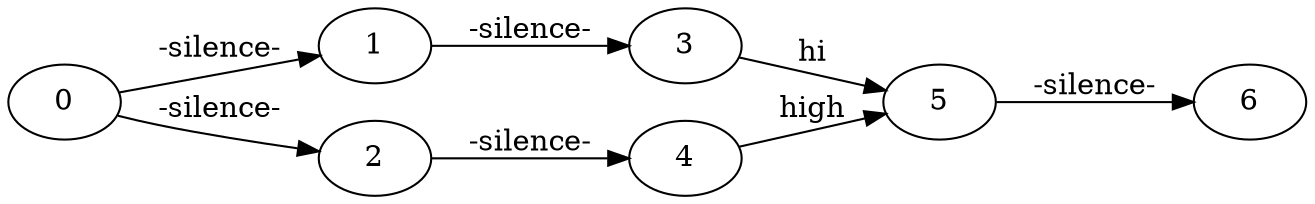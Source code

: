digraph g {
    rankdir="LR"
0 -> 1  [label = "-silence-"]
0 -> 2  [label = "-silence-"]
1 -> 3  [label = "-silence-"]
2 -> 4  [label = "-silence-"]
3 -> 5  [label = "hi"]
4 -> 5  [label = "high"]
5 -> 6  [label = "-silence-"]
}